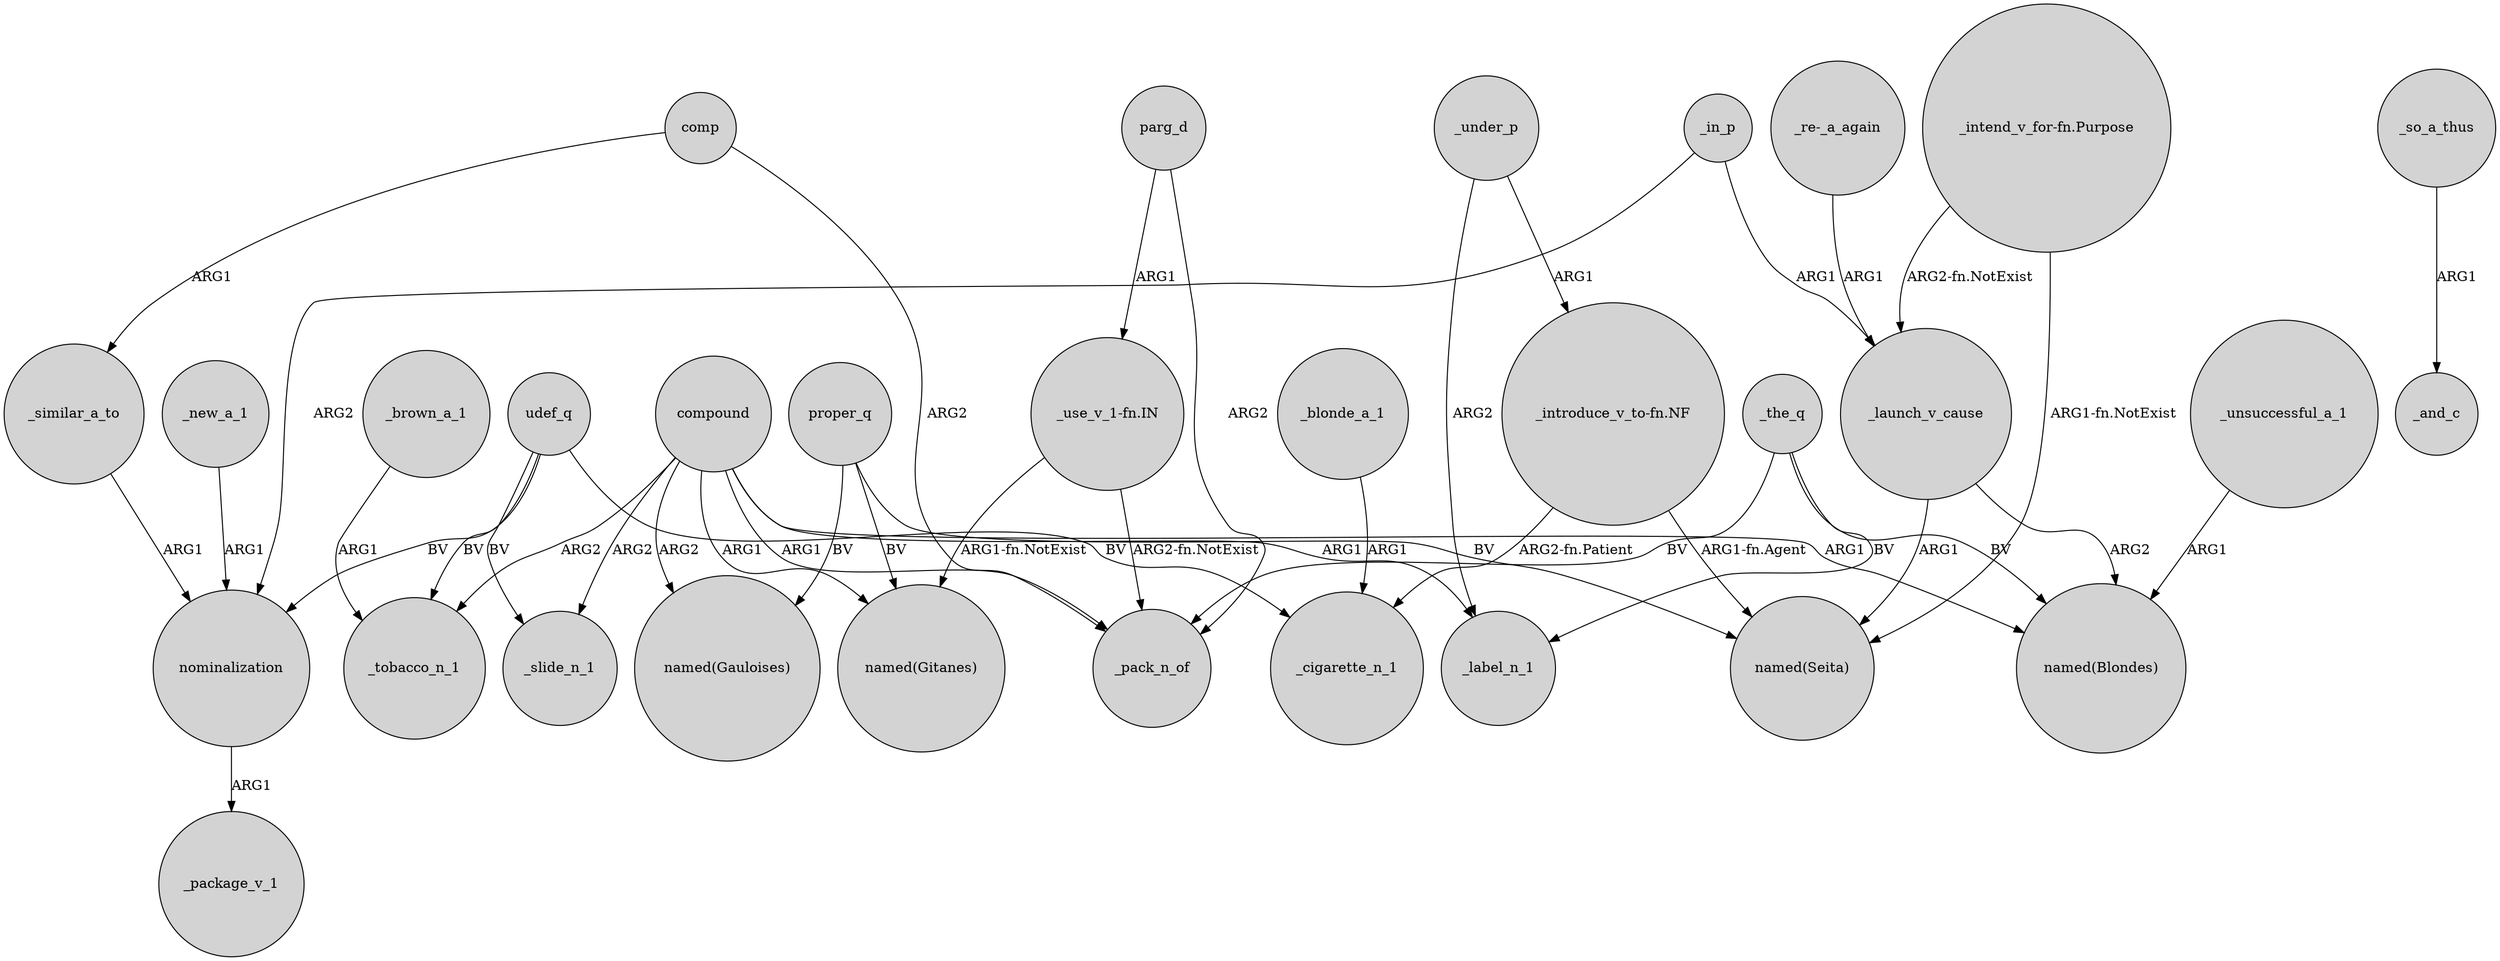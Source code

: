 digraph {
	node [shape=circle style=filled]
	comp -> _similar_a_to [label=ARG1]
	proper_q -> "named(Gauloises)" [label=BV]
	"_intend_v_for-fn.Purpose" -> _launch_v_cause [label="ARG2-fn.NotExist"]
	compound -> _tobacco_n_1 [label=ARG2]
	_the_q -> _label_n_1 [label=BV]
	"_use_v_1-fn.IN" -> _pack_n_of [label="ARG2-fn.NotExist"]
	compound -> _slide_n_1 [label=ARG2]
	_launch_v_cause -> "named(Blondes)" [label=ARG2]
	_the_q -> "named(Blondes)" [label=BV]
	_similar_a_to -> nominalization [label=ARG1]
	compound -> "named(Gauloises)" [label=ARG2]
	_so_a_thus -> _and_c [label=ARG1]
	_blonde_a_1 -> _cigarette_n_1 [label=ARG1]
	udef_q -> _cigarette_n_1 [label=BV]
	_under_p -> "_introduce_v_to-fn.NF" [label=ARG1]
	_the_q -> _pack_n_of [label=BV]
	_in_p -> _launch_v_cause [label=ARG1]
	udef_q -> _slide_n_1 [label=BV]
	nominalization -> _package_v_1 [label=ARG1]
	parg_d -> "_use_v_1-fn.IN" [label=ARG1]
	proper_q -> "named(Gitanes)" [label=BV]
	"_re-_a_again" -> _launch_v_cause [label=ARG1]
	_new_a_1 -> nominalization [label=ARG1]
	_brown_a_1 -> _tobacco_n_1 [label=ARG1]
	"_introduce_v_to-fn.NF" -> _cigarette_n_1 [label="ARG2-fn.Patient"]
	compound -> _label_n_1 [label=ARG1]
	udef_q -> nominalization [label=BV]
	udef_q -> _tobacco_n_1 [label=BV]
	"_intend_v_for-fn.Purpose" -> "named(Seita)" [label="ARG1-fn.NotExist"]
	compound -> _pack_n_of [label=ARG1]
	_launch_v_cause -> "named(Seita)" [label=ARG1]
	_unsuccessful_a_1 -> "named(Blondes)" [label=ARG1]
	parg_d -> _pack_n_of [label=ARG2]
	proper_q -> "named(Seita)" [label=BV]
	_in_p -> nominalization [label=ARG2]
	comp -> _pack_n_of [label=ARG2]
	compound -> "named(Blondes)" [label=ARG1]
	"_introduce_v_to-fn.NF" -> "named(Seita)" [label="ARG1-fn.Agent"]
	"_use_v_1-fn.IN" -> "named(Gitanes)" [label="ARG1-fn.NotExist"]
	compound -> "named(Gitanes)" [label=ARG1]
	_under_p -> _label_n_1 [label=ARG2]
}
